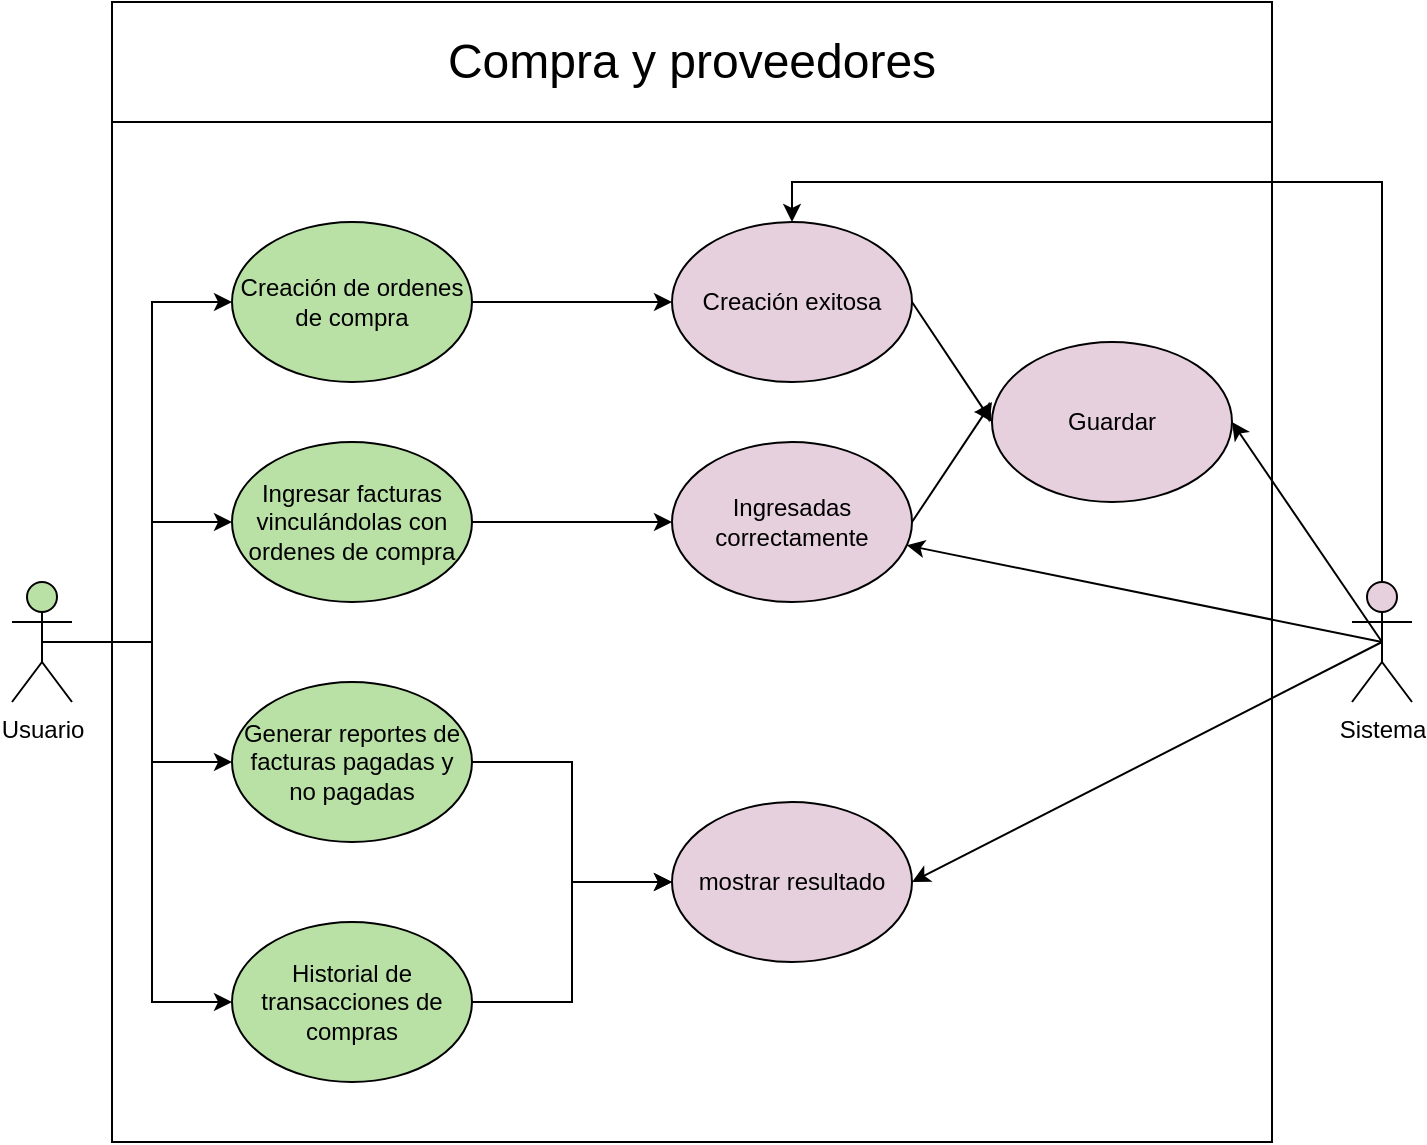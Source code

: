 <mxfile version="24.7.17">
  <diagram name="Página-1" id="ogve0MRP4cOIE7sz4yCe">
    <mxGraphModel grid="1" page="1" gridSize="10" guides="1" tooltips="1" connect="1" arrows="1" fold="1" pageScale="1" pageWidth="827" pageHeight="1169" math="0" shadow="0">
      <root>
        <mxCell id="0" />
        <mxCell id="1" parent="0" />
        <mxCell id="vaPYxBuo6luscDLbWpTV-23" style="edgeStyle=orthogonalEdgeStyle;rounded=0;orthogonalLoop=1;jettySize=auto;html=1;exitX=0.5;exitY=0.5;exitDx=0;exitDy=0;exitPerimeter=0;entryX=0;entryY=0.5;entryDx=0;entryDy=0;" edge="1" parent="1" source="vaPYxBuo6luscDLbWpTV-1" target="vaPYxBuo6luscDLbWpTV-4">
          <mxGeometry relative="1" as="geometry" />
        </mxCell>
        <mxCell id="vaPYxBuo6luscDLbWpTV-24" style="edgeStyle=orthogonalEdgeStyle;rounded=0;orthogonalLoop=1;jettySize=auto;html=1;exitX=0.5;exitY=0.5;exitDx=0;exitDy=0;exitPerimeter=0;entryX=0;entryY=0.5;entryDx=0;entryDy=0;" edge="1" parent="1" source="vaPYxBuo6luscDLbWpTV-1" target="vaPYxBuo6luscDLbWpTV-5">
          <mxGeometry relative="1" as="geometry" />
        </mxCell>
        <mxCell id="vaPYxBuo6luscDLbWpTV-25" style="edgeStyle=orthogonalEdgeStyle;rounded=0;orthogonalLoop=1;jettySize=auto;html=1;exitX=0.5;exitY=0.5;exitDx=0;exitDy=0;exitPerimeter=0;entryX=0;entryY=0.5;entryDx=0;entryDy=0;" edge="1" parent="1" source="vaPYxBuo6luscDLbWpTV-1" target="vaPYxBuo6luscDLbWpTV-7">
          <mxGeometry relative="1" as="geometry" />
        </mxCell>
        <mxCell id="vaPYxBuo6luscDLbWpTV-26" style="edgeStyle=orthogonalEdgeStyle;rounded=0;orthogonalLoop=1;jettySize=auto;html=1;exitX=0.5;exitY=0.5;exitDx=0;exitDy=0;exitPerimeter=0;entryX=0;entryY=0.5;entryDx=0;entryDy=0;" edge="1" parent="1" source="vaPYxBuo6luscDLbWpTV-1" target="vaPYxBuo6luscDLbWpTV-6">
          <mxGeometry relative="1" as="geometry" />
        </mxCell>
        <mxCell id="vaPYxBuo6luscDLbWpTV-1" value="Usuario" style="shape=umlActor;verticalLabelPosition=bottom;verticalAlign=top;html=1;outlineConnect=0;fillColor=#B9E0A5;" vertex="1" parent="1">
          <mxGeometry x="90" y="130" width="30" height="60" as="geometry" />
        </mxCell>
        <mxCell id="vaPYxBuo6luscDLbWpTV-2" value="" style="swimlane;startSize=0;" vertex="1" parent="1">
          <mxGeometry x="140" y="-100" width="580" height="510" as="geometry" />
        </mxCell>
        <mxCell id="vaPYxBuo6luscDLbWpTV-11" style="edgeStyle=orthogonalEdgeStyle;rounded=0;orthogonalLoop=1;jettySize=auto;html=1;exitX=1;exitY=0.5;exitDx=0;exitDy=0;entryX=0;entryY=0.5;entryDx=0;entryDy=0;" edge="1" parent="vaPYxBuo6luscDLbWpTV-2" source="vaPYxBuo6luscDLbWpTV-4" target="vaPYxBuo6luscDLbWpTV-10">
          <mxGeometry relative="1" as="geometry" />
        </mxCell>
        <mxCell id="vaPYxBuo6luscDLbWpTV-4" value="Creación de ordenes de compra" style="ellipse;whiteSpace=wrap;html=1;fillColor=#B9E0A5;" vertex="1" parent="vaPYxBuo6luscDLbWpTV-2">
          <mxGeometry x="60" y="50" width="120" height="80" as="geometry" />
        </mxCell>
        <mxCell id="vaPYxBuo6luscDLbWpTV-12" style="edgeStyle=orthogonalEdgeStyle;rounded=0;orthogonalLoop=1;jettySize=auto;html=1;exitX=1;exitY=0.5;exitDx=0;exitDy=0;entryX=0;entryY=0.5;entryDx=0;entryDy=0;" edge="1" parent="vaPYxBuo6luscDLbWpTV-2" source="vaPYxBuo6luscDLbWpTV-5" target="vaPYxBuo6luscDLbWpTV-9">
          <mxGeometry relative="1" as="geometry" />
        </mxCell>
        <mxCell id="vaPYxBuo6luscDLbWpTV-5" value="Ingresar facturas vinculándolas con ordenes de compra" style="ellipse;whiteSpace=wrap;html=1;fillColor=#B9E0A5;" vertex="1" parent="vaPYxBuo6luscDLbWpTV-2">
          <mxGeometry x="60" y="160" width="120" height="80" as="geometry" />
        </mxCell>
        <mxCell id="vaPYxBuo6luscDLbWpTV-14" style="edgeStyle=orthogonalEdgeStyle;rounded=0;orthogonalLoop=1;jettySize=auto;html=1;exitX=1;exitY=0.5;exitDx=0;exitDy=0;entryX=0;entryY=0.5;entryDx=0;entryDy=0;" edge="1" parent="vaPYxBuo6luscDLbWpTV-2" source="vaPYxBuo6luscDLbWpTV-6" target="vaPYxBuo6luscDLbWpTV-8">
          <mxGeometry relative="1" as="geometry" />
        </mxCell>
        <mxCell id="vaPYxBuo6luscDLbWpTV-6" value="Historial de transacciones de compras" style="ellipse;whiteSpace=wrap;html=1;fillColor=#B9E0A5;" vertex="1" parent="vaPYxBuo6luscDLbWpTV-2">
          <mxGeometry x="60" y="400" width="120" height="80" as="geometry" />
        </mxCell>
        <mxCell id="vaPYxBuo6luscDLbWpTV-13" style="edgeStyle=orthogonalEdgeStyle;rounded=0;orthogonalLoop=1;jettySize=auto;html=1;exitX=1;exitY=0.5;exitDx=0;exitDy=0;entryX=0;entryY=0.5;entryDx=0;entryDy=0;" edge="1" parent="vaPYxBuo6luscDLbWpTV-2" source="vaPYxBuo6luscDLbWpTV-7" target="vaPYxBuo6luscDLbWpTV-8">
          <mxGeometry relative="1" as="geometry" />
        </mxCell>
        <mxCell id="vaPYxBuo6luscDLbWpTV-7" value="Generar reportes de facturas pagadas y no pagadas" style="ellipse;whiteSpace=wrap;html=1;fillColor=#B9E0A5;" vertex="1" parent="vaPYxBuo6luscDLbWpTV-2">
          <mxGeometry x="60" y="280" width="120" height="80" as="geometry" />
        </mxCell>
        <mxCell id="vaPYxBuo6luscDLbWpTV-8" value="mostrar resultado" style="ellipse;whiteSpace=wrap;html=1;fillColor=#E6D0DE;" vertex="1" parent="vaPYxBuo6luscDLbWpTV-2">
          <mxGeometry x="280" y="340" width="120" height="80" as="geometry" />
        </mxCell>
        <mxCell id="vaPYxBuo6luscDLbWpTV-17" style="rounded=0;orthogonalLoop=1;jettySize=auto;html=1;exitX=1;exitY=0.5;exitDx=0;exitDy=0;" edge="1" parent="vaPYxBuo6luscDLbWpTV-2" source="vaPYxBuo6luscDLbWpTV-9">
          <mxGeometry relative="1" as="geometry">
            <mxPoint x="440" y="140" as="targetPoint" />
          </mxGeometry>
        </mxCell>
        <mxCell id="vaPYxBuo6luscDLbWpTV-9" value="Ingresadas correctamente" style="ellipse;whiteSpace=wrap;html=1;fillColor=#E6D0DE;" vertex="1" parent="vaPYxBuo6luscDLbWpTV-2">
          <mxGeometry x="280" y="160" width="120" height="80" as="geometry" />
        </mxCell>
        <mxCell id="vaPYxBuo6luscDLbWpTV-16" style="rounded=0;orthogonalLoop=1;jettySize=auto;html=1;exitX=1;exitY=0.5;exitDx=0;exitDy=0;entryX=0;entryY=0.5;entryDx=0;entryDy=0;" edge="1" parent="vaPYxBuo6luscDLbWpTV-2" source="vaPYxBuo6luscDLbWpTV-10" target="vaPYxBuo6luscDLbWpTV-15">
          <mxGeometry relative="1" as="geometry" />
        </mxCell>
        <mxCell id="vaPYxBuo6luscDLbWpTV-10" value="Creación exitosa" style="ellipse;whiteSpace=wrap;html=1;fillColor=#E6D0DE;" vertex="1" parent="vaPYxBuo6luscDLbWpTV-2">
          <mxGeometry x="280" y="50" width="120" height="80" as="geometry" />
        </mxCell>
        <mxCell id="vaPYxBuo6luscDLbWpTV-15" value="Guardar" style="ellipse;whiteSpace=wrap;html=1;fillColor=#E6D0DE;" vertex="1" parent="vaPYxBuo6luscDLbWpTV-2">
          <mxGeometry x="440" y="110" width="120" height="80" as="geometry" />
        </mxCell>
        <mxCell id="vaPYxBuo6luscDLbWpTV-19" style="rounded=0;orthogonalLoop=1;jettySize=auto;html=1;exitX=0.5;exitY=0.5;exitDx=0;exitDy=0;exitPerimeter=0;entryX=1;entryY=0.5;entryDx=0;entryDy=0;" edge="1" parent="1" source="vaPYxBuo6luscDLbWpTV-18" target="vaPYxBuo6luscDLbWpTV-8">
          <mxGeometry relative="1" as="geometry" />
        </mxCell>
        <mxCell id="vaPYxBuo6luscDLbWpTV-20" style="rounded=0;orthogonalLoop=1;jettySize=auto;html=1;exitX=0.5;exitY=0.5;exitDx=0;exitDy=0;exitPerimeter=0;entryX=1;entryY=0.5;entryDx=0;entryDy=0;" edge="1" parent="1" source="vaPYxBuo6luscDLbWpTV-18" target="vaPYxBuo6luscDLbWpTV-15">
          <mxGeometry relative="1" as="geometry" />
        </mxCell>
        <mxCell id="vaPYxBuo6luscDLbWpTV-21" style="edgeStyle=orthogonalEdgeStyle;rounded=0;orthogonalLoop=1;jettySize=auto;html=1;exitX=0.5;exitY=0;exitDx=0;exitDy=0;exitPerimeter=0;entryX=0.5;entryY=0;entryDx=0;entryDy=0;" edge="1" parent="1" source="vaPYxBuo6luscDLbWpTV-18" target="vaPYxBuo6luscDLbWpTV-10">
          <mxGeometry relative="1" as="geometry" />
        </mxCell>
        <mxCell id="vaPYxBuo6luscDLbWpTV-22" style="rounded=0;orthogonalLoop=1;jettySize=auto;html=1;exitX=0.5;exitY=0.5;exitDx=0;exitDy=0;exitPerimeter=0;" edge="1" parent="1" source="vaPYxBuo6luscDLbWpTV-18" target="vaPYxBuo6luscDLbWpTV-9">
          <mxGeometry relative="1" as="geometry" />
        </mxCell>
        <mxCell id="vaPYxBuo6luscDLbWpTV-18" value="Sistema" style="shape=umlActor;verticalLabelPosition=bottom;verticalAlign=top;html=1;outlineConnect=0;fillColor=#E6D0DE;" vertex="1" parent="1">
          <mxGeometry x="760" y="130" width="30" height="60" as="geometry" />
        </mxCell>
        <mxCell id="vaPYxBuo6luscDLbWpTV-27" value="&lt;font style=&quot;font-size: 24px;&quot;&gt;Compra y proveedores&lt;/font&gt;" style="rounded=0;whiteSpace=wrap;html=1;" vertex="1" parent="1">
          <mxGeometry x="140" y="-160" width="580" height="60" as="geometry" />
        </mxCell>
      </root>
    </mxGraphModel>
  </diagram>
</mxfile>
